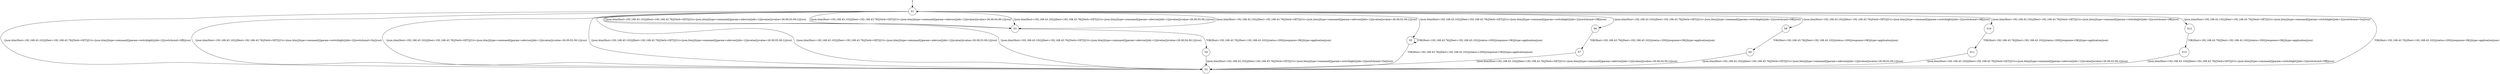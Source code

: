 digraph LTS {
S00[shape=point]
S1[label=S1,shape=circle];
S2[label=S2,shape=circle];
S3[label=S3,shape=circle];
S4[label=S4,shape=circle];
S5[label=S5,shape=circle];
S6[label=S6,shape=circle];
S7[label=S7,shape=circle];
S8[label=S8,shape=circle];
S9[label=S9,shape=circle];
S10[label=S10,shape=circle];
S11[label=S11,shape=circle];
S12[label=S12,shape=circle];
S13[label=S13,shape=circle];
S00 -> S1
S1 -> S2[label ="!/json.htm(Host=192.168.43.102|||Dest=192.168.43.76|||Verb=GET|||Uri=/json.htm|||type=command|||param=switchlight|||idx=2|||switchcmd=Off|||rssi)"];
S1 -> S2[label ="!/json.htm(Host=192.168.43.102|||Dest=192.168.43.76|||Verb=GET|||Uri=/json.htm|||type=command|||param=switchlight|||idx=2|||switchcmd=On|||rssi)"];
S1 -> S2[label ="!/json.htm(Host=192.168.43.102|||Dest=192.168.43.76|||Verb=GET|||Uri=/json.htm|||type=command|||param=udevice|||idx=1|||nvalue|||svalue=26.00;52.00;1|||rssi)"];
S1 -> S2[label ="!/json.htm(Host=192.168.43.102|||Dest=192.168.43.76|||Verb=GET|||Uri=/json.htm|||type=command|||param=udevice|||idx=1|||nvalue|||svalue=26.00;55.00;1|||rssi)"];
S1 -> S2[label ="!/json.htm(Host=192.168.43.102|||Dest=192.168.43.76|||Verb=GET|||Uri=/json.htm|||type=command|||param=udevice|||idx=1|||nvalue|||svalue=26.00;53.00;1|||rssi)"];
S1 -> S2[label ="!/json.htm(Host=192.168.43.102|||Dest=192.168.43.76|||Verb=GET|||Uri=/json.htm|||type=command|||param=udevice|||idx=1|||nvalue|||svalue=26.00;54.00;1|||rssi)"];
S1 -> S3[label ="!/json.htm(Host=192.168.43.102|||Dest=192.168.43.76|||Verb=GET|||Uri=/json.htm|||type=command|||param=udevice|||idx=1|||nvalue|||svalue=26.00;53.00;1|||rssi)"];
S1 -> S3[label ="!/json.htm(Host=192.168.43.102|||Dest=192.168.43.76|||Verb=GET|||Uri=/json.htm|||type=command|||param=udevice|||idx=1|||nvalue|||svalue=26.00;54.00;1|||rssi)"];
S1 -> S3[label ="!/json.htm(Host=192.168.43.102|||Dest=192.168.43.76|||Verb=GET|||Uri=/json.htm|||type=command|||param=udevice|||idx=1|||nvalue|||svalue=26.00;55.00;1|||rssi)"];
S1 -> S3[label ="!/json.htm(Host=192.168.43.102|||Dest=192.168.43.76|||Verb=GET|||Uri=/json.htm|||type=command|||param=udevice|||idx=1|||nvalue|||svalue=26.00;52.00;1|||rssi)"];
S1 -> S5[label ="!/json.htm(Host=192.168.43.102|||Dest=192.168.43.76|||Verb=GET|||Uri=/json.htm|||type=command|||param=switchlight|||idx=2|||switchcmd=Off|||rssi)"];
S1 -> S6[label ="!/json.htm(Host=192.168.43.102|||Dest=192.168.43.76|||Verb=GET|||Uri=/json.htm|||type=command|||param=switchlight|||idx=2|||switchcmd=Off|||rssi)"];
S1 -> S8[label ="!/json.htm(Host=192.168.43.102|||Dest=192.168.43.76|||Verb=GET|||Uri=/json.htm|||type=command|||param=switchlight|||idx=2|||switchcmd=Off|||rssi)"];
S1 -> S10[label ="!/json.htm(Host=192.168.43.102|||Dest=192.168.43.76|||Verb=GET|||Uri=/json.htm|||type=command|||param=switchlight|||idx=2|||switchcmd=Off|||rssi)"];
S1 -> S12[label ="!/json.htm(Host=192.168.43.102|||Dest=192.168.43.76|||Verb=GET|||Uri=/json.htm|||type=command|||param=switchlight|||idx=2|||switchcmd=On|||rssi)"];
S2 -> S1[label ="?OK(Host=192.168.43.76|||Dest=192.168.43.102|||status=200|||response=OK|||type=application/json)"];
S3 -> S4[label ="?OK(Host=192.168.43.76|||Dest=192.168.43.102|||status=200|||response=OK|||type=application/json)"];
S4 -> S2[label ="!/json.htm(Host=192.168.43.102|||Dest=192.168.43.76|||Verb=GET|||Uri=/json.htm|||type=command|||param=switchlight|||idx=2|||switchcmd=On|||rssi)"];
S5 -> S2[label ="?OK(Host=192.168.43.76|||Dest=192.168.43.102|||status=200|||response=OK|||type=application/json)"];
S5 -> S5[label ="?OK(Host=192.168.43.76|||Dest=192.168.43.102|||status=200|||response=OK|||type=application/json)"];
S6 -> S7[label ="?OK(Host=192.168.43.76|||Dest=192.168.43.102|||status=200|||response=OK|||type=application/json)"];
S7 -> S2[label ="!/json.htm(Host=192.168.43.102|||Dest=192.168.43.76|||Verb=GET|||Uri=/json.htm|||type=command|||param=udevice|||idx=1|||nvalue|||svalue=26.00;54.00;1|||rssi)"];
S8 -> S9[label ="?OK(Host=192.168.43.76|||Dest=192.168.43.102|||status=200|||response=OK|||type=application/json)"];
S9 -> S2[label ="!/json.htm(Host=192.168.43.102|||Dest=192.168.43.76|||Verb=GET|||Uri=/json.htm|||type=command|||param=udevice|||idx=1|||nvalue|||svalue=26.00;52.00;1|||rssi)"];
S10 -> S11[label ="?OK(Host=192.168.43.76|||Dest=192.168.43.102|||status=200|||response=OK|||type=application/json)"];
S11 -> S2[label ="!/json.htm(Host=192.168.43.102|||Dest=192.168.43.76|||Verb=GET|||Uri=/json.htm|||type=command|||param=udevice|||idx=1|||nvalue|||svalue=26.00;53.00;1|||rssi)"];
S12 -> S13[label ="?OK(Host=192.168.43.76|||Dest=192.168.43.102|||status=200|||response=OK|||type=application/json)"];
S13 -> S2[label ="!/json.htm(Host=192.168.43.102|||Dest=192.168.43.76|||Verb=GET|||Uri=/json.htm|||type=command|||param=switchlight|||idx=2|||switchcmd=Off|||rssi)"];
}
